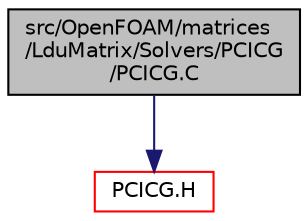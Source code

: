 digraph "src/OpenFOAM/matrices/LduMatrix/Solvers/PCICG/PCICG.C"
{
  bgcolor="transparent";
  edge [fontname="Helvetica",fontsize="10",labelfontname="Helvetica",labelfontsize="10"];
  node [fontname="Helvetica",fontsize="10",shape=record];
  Node1 [label="src/OpenFOAM/matrices\l/LduMatrix/Solvers/PCICG\l/PCICG.C",height=0.2,width=0.4,color="black", fillcolor="grey75", style="filled", fontcolor="black"];
  Node1 -> Node2 [color="midnightblue",fontsize="10",style="solid",fontname="Helvetica"];
  Node2 [label="PCICG.H",height=0.2,width=0.4,color="red",URL="$a08719.html"];
}
